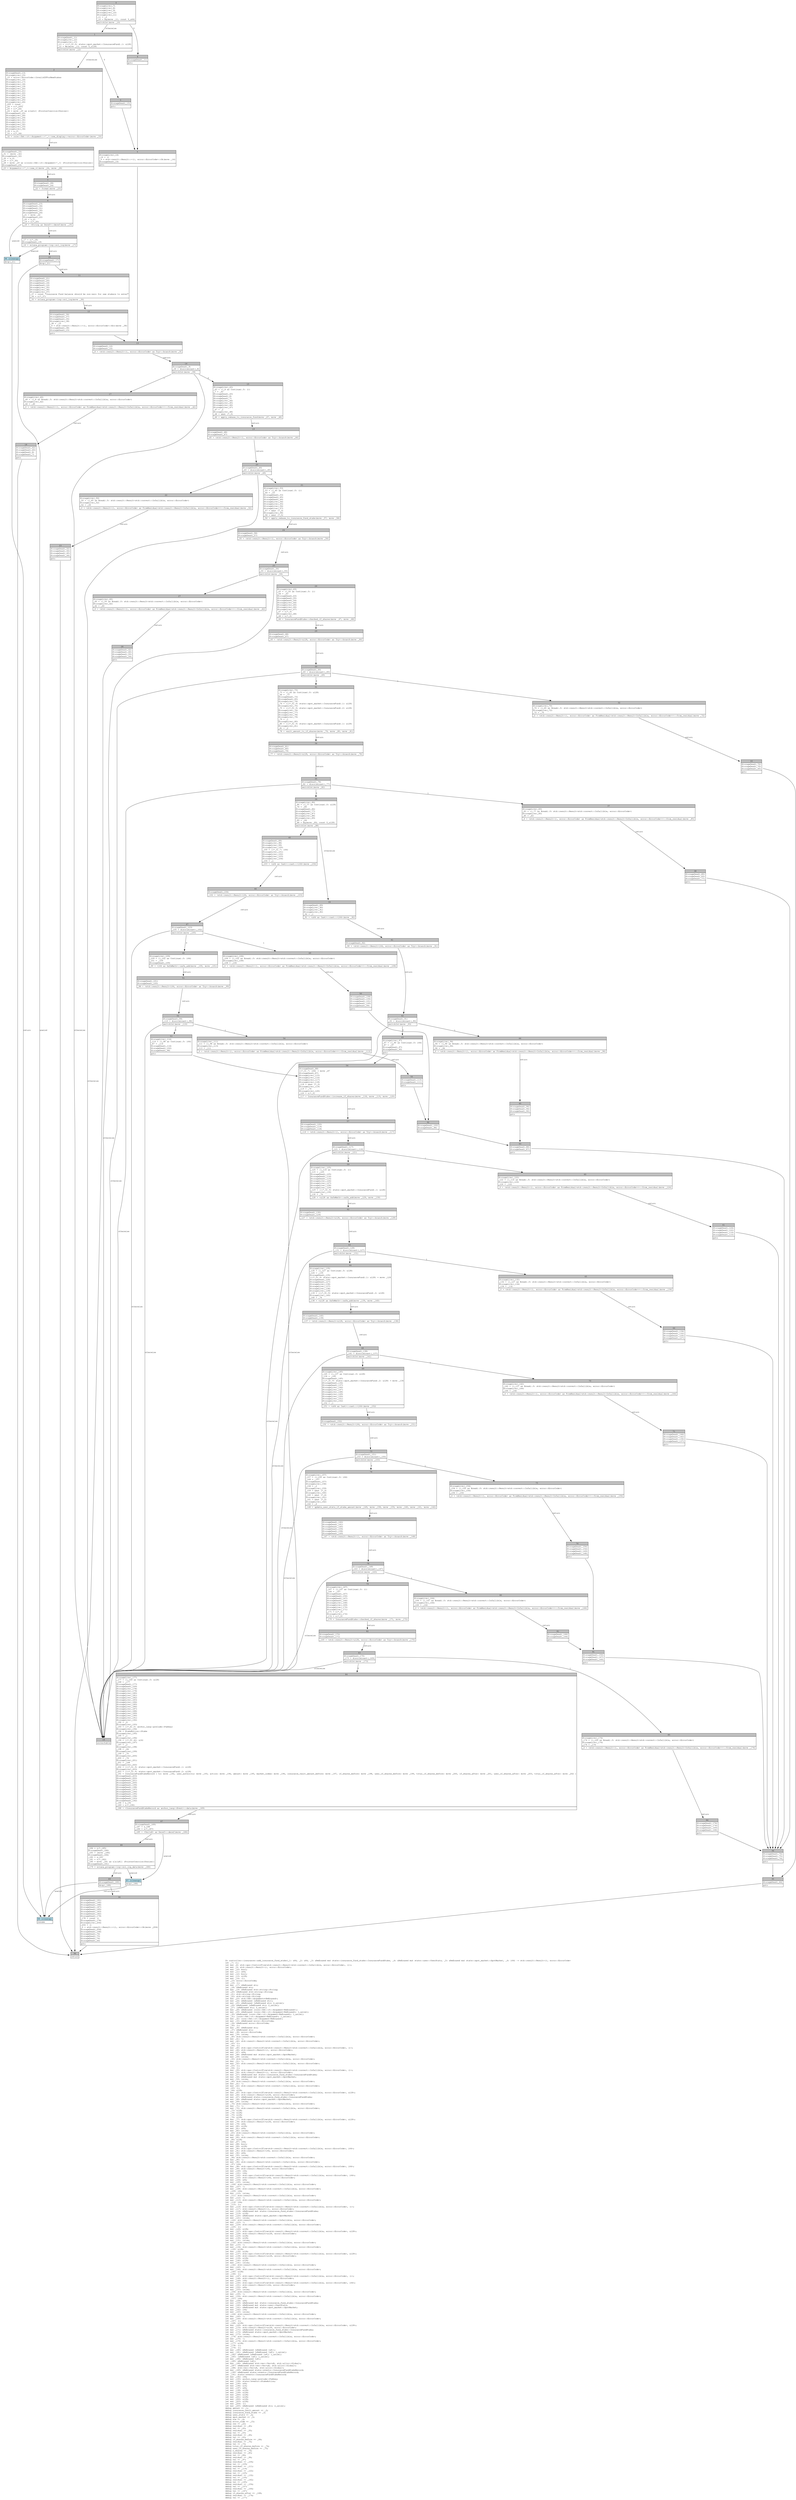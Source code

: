 digraph Mir_0_194 {
    graph [fontname="Courier, monospace"];
    node [fontname="Courier, monospace"];
    edge [fontname="Courier, monospace"];
    label=<fn controller::insurance::add_insurance_fund_stake(_1: u64, _2: u64, _3: &amp;ReErased mut state::insurance_fund_stake::InsuranceFundStake, _4: &amp;ReErased mut state::user::UserStats, _5: &amp;ReErased mut state::spot_market::SpotMarket, _6: i64) -&gt; std::result::Result&lt;(), error::ErrorCode&gt;<br align="left"/>let _7: ();<br align="left"/>let mut _8: std::ops::ControlFlow&lt;std::result::Result&lt;std::convert::Infallible, error::ErrorCode&gt;, ()&gt;;<br align="left"/>let mut _9: std::result::Result&lt;(), error::ErrorCode&gt;;<br align="left"/>let mut _10: bool;<br align="left"/>let mut _11: u64;<br align="left"/>let mut _12: bool;<br align="left"/>let mut _13: u128;<br align="left"/>let mut _14: ();<br align="left"/>let _15: error::ErrorCode;<br align="left"/>let _16: ();<br align="left"/>let mut _17: &amp;ReErased str;<br align="left"/>let _18: &amp;ReErased str;<br align="left"/>let mut _19: &amp;ReErased std::string::String;<br align="left"/>let _20: &amp;ReErased std::string::String;<br align="left"/>let _21: std::string::String;<br align="left"/>let _22: std::string::String;<br align="left"/>let mut _23: std::fmt::Arguments&lt;ReErased&gt;;<br align="left"/>let mut _24: &amp;ReErased [&amp;ReErased str];<br align="left"/>let mut _25: &amp;ReErased [&amp;ReErased str; 2_usize];<br align="left"/>let _26: &amp;ReErased [&amp;ReErased str; 2_usize];<br align="left"/>let _27: [&amp;ReErased str; 2_usize];<br align="left"/>let mut _28: &amp;ReErased [core::fmt::rt::Argument&lt;ReErased&gt;];<br align="left"/>let mut _29: &amp;ReErased [core::fmt::rt::Argument&lt;ReErased&gt;; 1_usize];<br align="left"/>let _30: &amp;ReErased [core::fmt::rt::Argument&lt;ReErased&gt;; 1_usize];<br align="left"/>let _31: [core::fmt::rt::Argument&lt;ReErased&gt;; 1_usize];<br align="left"/>let mut _32: core::fmt::rt::Argument&lt;ReErased&gt;;<br align="left"/>let mut _33: &amp;ReErased error::ErrorCode;<br align="left"/>let _34: &amp;ReErased error::ErrorCode;<br align="left"/>let _35: ();<br align="left"/>let mut _36: &amp;ReErased str;<br align="left"/>let _37: &amp;ReErased str;<br align="left"/>let mut _38: error::ErrorCode;<br align="left"/>let mut _39: isize;<br align="left"/>let _40: std::result::Result&lt;std::convert::Infallible, error::ErrorCode&gt;;<br align="left"/>let mut _41: !;<br align="left"/>let mut _42: std::result::Result&lt;std::convert::Infallible, error::ErrorCode&gt;;<br align="left"/>let _43: ();<br align="left"/>let _44: ();<br align="left"/>let mut _45: std::ops::ControlFlow&lt;std::result::Result&lt;std::convert::Infallible, error::ErrorCode&gt;, ()&gt;;<br align="left"/>let mut _46: std::result::Result&lt;(), error::ErrorCode&gt;;<br align="left"/>let mut _47: u64;<br align="left"/>let mut _48: &amp;ReErased mut state::spot_market::SpotMarket;<br align="left"/>let mut _49: isize;<br align="left"/>let _50: std::result::Result&lt;std::convert::Infallible, error::ErrorCode&gt;;<br align="left"/>let mut _51: !;<br align="left"/>let mut _52: std::result::Result&lt;std::convert::Infallible, error::ErrorCode&gt;;<br align="left"/>let _53: ();<br align="left"/>let _54: ();<br align="left"/>let mut _55: std::ops::ControlFlow&lt;std::result::Result&lt;std::convert::Infallible, error::ErrorCode&gt;, ()&gt;;<br align="left"/>let mut _56: std::result::Result&lt;(), error::ErrorCode&gt;;<br align="left"/>let mut _57: &amp;ReErased mut state::insurance_fund_stake::InsuranceFundStake;<br align="left"/>let mut _58: &amp;ReErased mut state::spot_market::SpotMarket;<br align="left"/>let mut _59: isize;<br align="left"/>let _60: std::result::Result&lt;std::convert::Infallible, error::ErrorCode&gt;;<br align="left"/>let mut _61: !;<br align="left"/>let mut _62: std::result::Result&lt;std::convert::Infallible, error::ErrorCode&gt;;<br align="left"/>let _63: ();<br align="left"/>let _64: u128;<br align="left"/>let mut _65: std::ops::ControlFlow&lt;std::result::Result&lt;std::convert::Infallible, error::ErrorCode&gt;, u128&gt;;<br align="left"/>let mut _66: std::result::Result&lt;u128, error::ErrorCode&gt;;<br align="left"/>let mut _67: &amp;ReErased state::insurance_fund_stake::InsuranceFundStake;<br align="left"/>let mut _68: &amp;ReErased state::spot_market::SpotMarket;<br align="left"/>let mut _69: isize;<br align="left"/>let _70: std::result::Result&lt;std::convert::Infallible, error::ErrorCode&gt;;<br align="left"/>let mut _71: !;<br align="left"/>let mut _72: std::result::Result&lt;std::convert::Infallible, error::ErrorCode&gt;;<br align="left"/>let _73: u128;<br align="left"/>let _74: u128;<br align="left"/>let _75: u128;<br align="left"/>let _76: u128;<br align="left"/>let mut _77: std::ops::ControlFlow&lt;std::result::Result&lt;std::convert::Infallible, error::ErrorCode&gt;, u128&gt;;<br align="left"/>let mut _78: std::result::Result&lt;u128, error::ErrorCode&gt;;<br align="left"/>let mut _79: u64;<br align="left"/>let mut _80: u128;<br align="left"/>let mut _81: u64;<br align="left"/>let mut _82: isize;<br align="left"/>let _83: std::result::Result&lt;std::convert::Infallible, error::ErrorCode&gt;;<br align="left"/>let mut _84: !;<br align="left"/>let mut _85: std::result::Result&lt;std::convert::Infallible, error::ErrorCode&gt;;<br align="left"/>let _86: u128;<br align="left"/>let mut _87: i64;<br align="left"/>let mut _88: bool;<br align="left"/>let mut _89: u128;<br align="left"/>let mut _90: std::ops::ControlFlow&lt;std::result::Result&lt;std::convert::Infallible, error::ErrorCode&gt;, i64&gt;;<br align="left"/>let mut _91: std::result::Result&lt;i64, error::ErrorCode&gt;;<br align="left"/>let mut _92: u64;<br align="left"/>let mut _93: isize;<br align="left"/>let _94: std::result::Result&lt;std::convert::Infallible, error::ErrorCode&gt;;<br align="left"/>let mut _95: !;<br align="left"/>let mut _96: std::result::Result&lt;std::convert::Infallible, error::ErrorCode&gt;;<br align="left"/>let _97: i64;<br align="left"/>let mut _98: std::ops::ControlFlow&lt;std::result::Result&lt;std::convert::Infallible, error::ErrorCode&gt;, i64&gt;;<br align="left"/>let mut _99: std::result::Result&lt;i64, error::ErrorCode&gt;;<br align="left"/>let mut _100: i64;<br align="left"/>let mut _101: i64;<br align="left"/>let mut _102: std::ops::ControlFlow&lt;std::result::Result&lt;std::convert::Infallible, error::ErrorCode&gt;, i64&gt;;<br align="left"/>let mut _103: std::result::Result&lt;i64, error::ErrorCode&gt;;<br align="left"/>let mut _104: u64;<br align="left"/>let mut _105: isize;<br align="left"/>let _106: std::result::Result&lt;std::convert::Infallible, error::ErrorCode&gt;;<br align="left"/>let mut _107: !;<br align="left"/>let mut _108: std::result::Result&lt;std::convert::Infallible, error::ErrorCode&gt;;<br align="left"/>let _109: i64;<br align="left"/>let mut _110: isize;<br align="left"/>let _111: std::result::Result&lt;std::convert::Infallible, error::ErrorCode&gt;;<br align="left"/>let mut _112: !;<br align="left"/>let mut _113: std::result::Result&lt;std::convert::Infallible, error::ErrorCode&gt;;<br align="left"/>let _114: i64;<br align="left"/>let _115: ();<br align="left"/>let mut _116: std::ops::ControlFlow&lt;std::result::Result&lt;std::convert::Infallible, error::ErrorCode&gt;, ()&gt;;<br align="left"/>let mut _117: std::result::Result&lt;(), error::ErrorCode&gt;;<br align="left"/>let mut _118: &amp;ReErased mut state::insurance_fund_stake::InsuranceFundStake;<br align="left"/>let mut _119: u128;<br align="left"/>let mut _120: &amp;ReErased state::spot_market::SpotMarket;<br align="left"/>let mut _121: isize;<br align="left"/>let _122: std::result::Result&lt;std::convert::Infallible, error::ErrorCode&gt;;<br align="left"/>let mut _123: !;<br align="left"/>let mut _124: std::result::Result&lt;std::convert::Infallible, error::ErrorCode&gt;;<br align="left"/>let _125: ();<br align="left"/>let mut _126: u128;<br align="left"/>let mut _127: std::ops::ControlFlow&lt;std::result::Result&lt;std::convert::Infallible, error::ErrorCode&gt;, u128&gt;;<br align="left"/>let mut _128: std::result::Result&lt;u128, error::ErrorCode&gt;;<br align="left"/>let mut _129: u128;<br align="left"/>let mut _130: u128;<br align="left"/>let mut _131: isize;<br align="left"/>let _132: std::result::Result&lt;std::convert::Infallible, error::ErrorCode&gt;;<br align="left"/>let mut _133: !;<br align="left"/>let mut _134: std::result::Result&lt;std::convert::Infallible, error::ErrorCode&gt;;<br align="left"/>let _135: u128;<br align="left"/>let mut _136: u128;<br align="left"/>let mut _137: std::ops::ControlFlow&lt;std::result::Result&lt;std::convert::Infallible, error::ErrorCode&gt;, u128&gt;;<br align="left"/>let mut _138: std::result::Result&lt;u128, error::ErrorCode&gt;;<br align="left"/>let mut _139: u128;<br align="left"/>let mut _140: u128;<br align="left"/>let mut _141: isize;<br align="left"/>let _142: std::result::Result&lt;std::convert::Infallible, error::ErrorCode&gt;;<br align="left"/>let mut _143: !;<br align="left"/>let mut _144: std::result::Result&lt;std::convert::Infallible, error::ErrorCode&gt;;<br align="left"/>let _145: u128;<br align="left"/>let _146: ();<br align="left"/>let mut _147: std::ops::ControlFlow&lt;std::result::Result&lt;std::convert::Infallible, error::ErrorCode&gt;, ()&gt;;<br align="left"/>let mut _148: std::result::Result&lt;(), error::ErrorCode&gt;;<br align="left"/>let mut _149: i64;<br align="left"/>let mut _150: std::ops::ControlFlow&lt;std::result::Result&lt;std::convert::Infallible, error::ErrorCode&gt;, i64&gt;;<br align="left"/>let mut _151: std::result::Result&lt;i64, error::ErrorCode&gt;;<br align="left"/>let mut _152: u64;<br align="left"/>let mut _153: isize;<br align="left"/>let _154: std::result::Result&lt;std::convert::Infallible, error::ErrorCode&gt;;<br align="left"/>let mut _155: !;<br align="left"/>let mut _156: std::result::Result&lt;std::convert::Infallible, error::ErrorCode&gt;;<br align="left"/>let _157: i64;<br align="left"/>let mut _158: u64;<br align="left"/>let mut _159: &amp;ReErased mut state::insurance_fund_stake::InsuranceFundStake;<br align="left"/>let mut _160: &amp;ReErased mut state::user::UserStats;<br align="left"/>let mut _161: &amp;ReErased mut state::spot_market::SpotMarket;<br align="left"/>let mut _162: i64;<br align="left"/>let mut _163: isize;<br align="left"/>let _164: std::result::Result&lt;std::convert::Infallible, error::ErrorCode&gt;;<br align="left"/>let mut _165: !;<br align="left"/>let mut _166: std::result::Result&lt;std::convert::Infallible, error::ErrorCode&gt;;<br align="left"/>let _167: ();<br align="left"/>let _168: u128;<br align="left"/>let mut _169: std::ops::ControlFlow&lt;std::result::Result&lt;std::convert::Infallible, error::ErrorCode&gt;, u128&gt;;<br align="left"/>let mut _170: std::result::Result&lt;u128, error::ErrorCode&gt;;<br align="left"/>let mut _171: &amp;ReErased state::insurance_fund_stake::InsuranceFundStake;<br align="left"/>let mut _172: &amp;ReErased state::spot_market::SpotMarket;<br align="left"/>let mut _173: isize;<br align="left"/>let _174: std::result::Result&lt;std::convert::Infallible, error::ErrorCode&gt;;<br align="left"/>let mut _175: !;<br align="left"/>let mut _176: std::result::Result&lt;std::convert::Infallible, error::ErrorCode&gt;;<br align="left"/>let _177: u128;<br align="left"/>let _178: ();<br align="left"/>let _179: ();<br align="left"/>let mut _180: &amp;ReErased [&amp;ReErased [u8]];<br align="left"/>let mut _181: &amp;ReErased [&amp;ReErased [u8]; 1_usize];<br align="left"/>let _182: &amp;ReErased [&amp;ReErased [u8]; 1_usize];<br align="left"/>let _183: [&amp;ReErased [u8]; 1_usize];<br align="left"/>let mut _184: &amp;ReErased [u8];<br align="left"/>let _185: &amp;ReErased [u8];<br align="left"/>let mut _186: &amp;ReErased std::vec::Vec&lt;u8, std::alloc::Global&gt;;<br align="left"/>let _187: &amp;ReErased std::vec::Vec&lt;u8, std::alloc::Global&gt;;<br align="left"/>let _188: std::vec::Vec&lt;u8, std::alloc::Global&gt;;<br align="left"/>let mut _189: &amp;ReErased state::events::InsuranceFundStakeRecord;<br align="left"/>let _190: &amp;ReErased state::events::InsuranceFundStakeRecord;<br align="left"/>let _191: state::events::InsuranceFundStakeRecord;<br align="left"/>let mut _192: i64;<br align="left"/>let mut _193: anchor_lang::prelude::Pubkey;<br align="left"/>let mut _194: state::events::StakeAction;<br align="left"/>let mut _195: u64;<br align="left"/>let mut _196: u16;<br align="left"/>let mut _197: u64;<br align="left"/>let mut _198: u128;<br align="left"/>let mut _199: u128;<br align="left"/>let mut _200: u128;<br align="left"/>let mut _201: u128;<br align="left"/>let mut _202: u128;<br align="left"/>let mut _203: u128;<br align="left"/>let mut _204: ();<br align="left"/>let mut _205: &amp;ReErased [&amp;ReErased str; 2_usize];<br align="left"/>debug amount =&gt; _1;<br align="left"/>debug insurance_vault_amount =&gt; _2;<br align="left"/>debug insurance_fund_stake =&gt; _3;<br align="left"/>debug user_stats =&gt; _4;<br align="left"/>debug spot_market =&gt; _5;<br align="left"/>debug now =&gt; _6;<br align="left"/>debug error_code =&gt; _15;<br align="left"/>debug res =&gt; _22;<br align="left"/>debug residual =&gt; _40;<br align="left"/>debug val =&gt; _43;<br align="left"/>debug residual =&gt; _50;<br align="left"/>debug val =&gt; _53;<br align="left"/>debug residual =&gt; _60;<br align="left"/>debug val =&gt; _63;<br align="left"/>debug if_shares_before =&gt; _64;<br align="left"/>debug residual =&gt; _70;<br align="left"/>debug val =&gt; _73;<br align="left"/>debug total_if_shares_before =&gt; _74;<br align="left"/>debug user_if_shares_before =&gt; _75;<br align="left"/>debug n_shares =&gt; _76;<br align="left"/>debug residual =&gt; _83;<br align="left"/>debug val =&gt; _86;<br align="left"/>debug residual =&gt; _94;<br align="left"/>debug val =&gt; _97;<br align="left"/>debug residual =&gt; _106;<br align="left"/>debug val =&gt; _109;<br align="left"/>debug residual =&gt; _111;<br align="left"/>debug val =&gt; _114;<br align="left"/>debug residual =&gt; _122;<br align="left"/>debug val =&gt; _125;<br align="left"/>debug residual =&gt; _132;<br align="left"/>debug val =&gt; _135;<br align="left"/>debug residual =&gt; _142;<br align="left"/>debug val =&gt; _145;<br align="left"/>debug residual =&gt; _154;<br align="left"/>debug val =&gt; _157;<br align="left"/>debug residual =&gt; _164;<br align="left"/>debug val =&gt; _167;<br align="left"/>debug if_shares_after =&gt; _168;<br align="left"/>debug residual =&gt; _174;<br align="left"/>debug val =&gt; _177;<br align="left"/>>;
    bb0__0_194 [shape="none", label=<<table border="0" cellborder="1" cellspacing="0"><tr><td bgcolor="gray" align="center" colspan="1">0</td></tr><tr><td align="left" balign="left">StorageLive(_7)<br/>StorageLive(_8)<br/>StorageLive(_9)<br/>StorageLive(_10)<br/>StorageLive(_11)<br/>_11 = _2<br/>_10 = Eq(move _11, const 0_u64)<br/></td></tr><tr><td align="left">switchInt(move _10)</td></tr></table>>];
    bb1__0_194 [shape="none", label=<<table border="0" cellborder="1" cellspacing="0"><tr><td bgcolor="gray" align="center" colspan="1">1</td></tr><tr><td align="left" balign="left">StorageDead(_11)<br/>StorageLive(_12)<br/>StorageLive(_13)<br/>_13 = (((*_5).9: state::spot_market::InsuranceFund).1: u128)<br/>_12 = Ne(move _13, const 0_u128)<br/></td></tr><tr><td align="left">switchInt(move _12)</td></tr></table>>];
    bb2__0_194 [shape="none", label=<<table border="0" cellborder="1" cellspacing="0"><tr><td bgcolor="gray" align="center" colspan="1">2</td></tr><tr><td align="left" balign="left">StorageDead(_13)<br/>StorageLive(_15)<br/>_15 = error::ErrorCode::InvalidIFForNewStakes<br/>StorageLive(_16)<br/>StorageLive(_17)<br/>StorageLive(_18)<br/>StorageLive(_19)<br/>StorageLive(_20)<br/>StorageLive(_21)<br/>StorageLive(_22)<br/>StorageLive(_23)<br/>StorageLive(_24)<br/>StorageLive(_25)<br/>StorageLive(_26)<br/>_205 = const _<br/>_26 = &amp;(*_205)<br/>_25 = &amp;(*_26)<br/>_24 = move _25 as &amp;[&amp;str] (PointerCoercion(Unsize))<br/>StorageDead(_25)<br/>StorageLive(_28)<br/>StorageLive(_29)<br/>StorageLive(_30)<br/>StorageLive(_31)<br/>StorageLive(_32)<br/>StorageLive(_33)<br/>StorageLive(_34)<br/>_34 = &amp;_15<br/>_33 = &amp;(*_34)<br/></td></tr><tr><td align="left">_32 = core::fmt::rt::Argument::&lt;'_&gt;::new_display::&lt;error::ErrorCode&gt;(move _33)</td></tr></table>>];
    bb3__0_194 [shape="none", label=<<table border="0" cellborder="1" cellspacing="0"><tr><td bgcolor="gray" align="center" colspan="1">3</td></tr><tr><td align="left" balign="left">StorageDead(_13)<br/></td></tr><tr><td align="left">goto</td></tr></table>>];
    bb4__0_194 [shape="none", label=<<table border="0" cellborder="1" cellspacing="0"><tr><td bgcolor="gray" align="center" colspan="1">4</td></tr><tr><td align="left" balign="left">StorageDead(_11)<br/></td></tr><tr><td align="left">goto</td></tr></table>>];
    bb5__0_194 [shape="none", label=<<table border="0" cellborder="1" cellspacing="0"><tr><td bgcolor="gray" align="center" colspan="1">5</td></tr><tr><td align="left" balign="left">StorageLive(_14)<br/>_14 = ()<br/>_9 = std::result::Result::&lt;(), error::ErrorCode&gt;::Ok(move _14)<br/>StorageDead(_14)<br/></td></tr><tr><td align="left">goto</td></tr></table>>];
    bb6__0_194 [shape="none", label=<<table border="0" cellborder="1" cellspacing="0"><tr><td bgcolor="gray" align="center" colspan="1">6</td></tr><tr><td align="left" balign="left">StorageDead(_33)<br/>_31 = [move _32]<br/>StorageDead(_32)<br/>_30 = &amp;_31<br/>_29 = &amp;(*_30)<br/>_28 = move _29 as &amp;[core::fmt::rt::Argument&lt;'_&gt;] (PointerCoercion(Unsize))<br/>StorageDead(_29)<br/></td></tr><tr><td align="left">_23 = Arguments::&lt;'_&gt;::new_v1(move _24, move _28)</td></tr></table>>];
    bb7__0_194 [shape="none", label=<<table border="0" cellborder="1" cellspacing="0"><tr><td bgcolor="gray" align="center" colspan="1">7</td></tr><tr><td align="left" balign="left">StorageDead(_28)<br/>StorageDead(_24)<br/></td></tr><tr><td align="left">_22 = format(move _23)</td></tr></table>>];
    bb8__0_194 [shape="none", label=<<table border="0" cellborder="1" cellspacing="0"><tr><td bgcolor="gray" align="center" colspan="1">8</td></tr><tr><td align="left" balign="left">StorageDead(_23)<br/>StorageDead(_34)<br/>StorageDead(_31)<br/>StorageDead(_30)<br/>StorageDead(_26)<br/>_21 = move _22<br/>StorageDead(_22)<br/>_20 = &amp;_21<br/>_19 = &amp;(*_20)<br/></td></tr><tr><td align="left">_18 = &lt;String as Deref&gt;::deref(move _19)</td></tr></table>>];
    bb9__0_194 [shape="none", label=<<table border="0" cellborder="1" cellspacing="0"><tr><td bgcolor="gray" align="center" colspan="1">9</td></tr><tr><td align="left" balign="left">_17 = &amp;(*_18)<br/>StorageDead(_19)<br/></td></tr><tr><td align="left">_16 = solana_program::log::sol_log(move _17)</td></tr></table>>];
    bb10__0_194 [shape="none", label=<<table border="0" cellborder="1" cellspacing="0"><tr><td bgcolor="gray" align="center" colspan="1">10</td></tr><tr><td align="left" balign="left">StorageDead(_17)<br/></td></tr><tr><td align="left">drop(_21)</td></tr></table>>];
    bb11__0_194 [shape="none", label=<<table border="0" cellborder="1" cellspacing="0"><tr><td bgcolor="gray" align="center" colspan="1">11</td></tr><tr><td align="left" balign="left">StorageDead(_21)<br/>StorageDead(_20)<br/>StorageDead(_18)<br/>StorageDead(_16)<br/>StorageLive(_35)<br/>StorageLive(_36)<br/>StorageLive(_37)<br/>_37 = const &quot;Insurance Fund balance should be non-zero for new stakers to enter&quot;<br/>_36 = &amp;(*_37)<br/></td></tr><tr><td align="left">_35 = solana_program::log::sol_log(move _36)</td></tr></table>>];
    bb12__0_194 [shape="none", label=<<table border="0" cellborder="1" cellspacing="0"><tr><td bgcolor="gray" align="center" colspan="1">12</td></tr><tr><td align="left" balign="left">StorageDead(_36)<br/>StorageDead(_37)<br/>StorageDead(_35)<br/>StorageLive(_38)<br/>_38 = _15<br/>_9 = std::result::Result::&lt;(), error::ErrorCode&gt;::Err(move _38)<br/>StorageDead(_38)<br/>StorageDead(_15)<br/></td></tr><tr><td align="left">goto</td></tr></table>>];
    bb13__0_194 [shape="none", label=<<table border="0" cellborder="1" cellspacing="0"><tr><td bgcolor="gray" align="center" colspan="1">13</td></tr><tr><td align="left" balign="left">StorageDead(_12)<br/>StorageDead(_10)<br/></td></tr><tr><td align="left">_8 = &lt;std::result::Result&lt;(), error::ErrorCode&gt; as Try&gt;::branch(move _9)</td></tr></table>>];
    bb14__0_194 [shape="none", label=<<table border="0" cellborder="1" cellspacing="0"><tr><td bgcolor="gray" align="center" colspan="1">14</td></tr><tr><td align="left" balign="left">StorageDead(_9)<br/>_39 = discriminant(_8)<br/></td></tr><tr><td align="left">switchInt(move _39)</td></tr></table>>];
    bb15__0_194 [shape="none", label=<<table border="0" cellborder="1" cellspacing="0"><tr><td bgcolor="gray" align="center" colspan="1">15</td></tr><tr><td align="left" balign="left">StorageLive(_43)<br/>_43 = ((_8 as Continue).0: ())<br/>_7 = _43<br/>StorageDead(_43)<br/>StorageDead(_8)<br/>StorageDead(_7)<br/>StorageLive(_44)<br/>StorageLive(_45)<br/>StorageLive(_46)<br/>StorageLive(_47)<br/>_47 = _2<br/>StorageLive(_48)<br/>_48 = &amp;mut (*_5)<br/></td></tr><tr><td align="left">_46 = apply_rebase_to_insurance_fund(move _47, move _48)</td></tr></table>>];
    bb16__0_194 [shape="none", label=<<table border="0" cellborder="1" cellspacing="0"><tr><td bgcolor="gray" align="center" colspan="1">16</td></tr><tr><td align="left">unreachable</td></tr></table>>];
    bb17__0_194 [shape="none", label=<<table border="0" cellborder="1" cellspacing="0"><tr><td bgcolor="gray" align="center" colspan="1">17</td></tr><tr><td align="left" balign="left">StorageLive(_40)<br/>_40 = ((_8 as Break).0: std::result::Result&lt;std::convert::Infallible, error::ErrorCode&gt;)<br/>StorageLive(_42)<br/>_42 = _40<br/></td></tr><tr><td align="left">_0 = &lt;std::result::Result&lt;(), error::ErrorCode&gt; as FromResidual&lt;std::result::Result&lt;Infallible, error::ErrorCode&gt;&gt;&gt;::from_residual(move _42)</td></tr></table>>];
    bb18__0_194 [shape="none", label=<<table border="0" cellborder="1" cellspacing="0"><tr><td bgcolor="gray" align="center" colspan="1">18</td></tr><tr><td align="left" balign="left">StorageDead(_42)<br/>StorageDead(_40)<br/>StorageDead(_8)<br/>StorageDead(_7)<br/></td></tr><tr><td align="left">goto</td></tr></table>>];
    bb19__0_194 [shape="none", label=<<table border="0" cellborder="1" cellspacing="0"><tr><td bgcolor="gray" align="center" colspan="1">19</td></tr><tr><td align="left" balign="left">StorageDead(_48)<br/>StorageDead(_47)<br/></td></tr><tr><td align="left">_45 = &lt;std::result::Result&lt;(), error::ErrorCode&gt; as Try&gt;::branch(move _46)</td></tr></table>>];
    bb20__0_194 [shape="none", label=<<table border="0" cellborder="1" cellspacing="0"><tr><td bgcolor="gray" align="center" colspan="1">20</td></tr><tr><td align="left" balign="left">StorageDead(_46)<br/>_49 = discriminant(_45)<br/></td></tr><tr><td align="left">switchInt(move _49)</td></tr></table>>];
    bb21__0_194 [shape="none", label=<<table border="0" cellborder="1" cellspacing="0"><tr><td bgcolor="gray" align="center" colspan="1">21</td></tr><tr><td align="left" balign="left">StorageLive(_53)<br/>_53 = ((_45 as Continue).0: ())<br/>_44 = _53<br/>StorageDead(_53)<br/>StorageDead(_45)<br/>StorageDead(_44)<br/>StorageLive(_54)<br/>StorageLive(_55)<br/>StorageLive(_56)<br/>StorageLive(_57)<br/>_57 = &amp;mut (*_3)<br/>StorageLive(_58)<br/>_58 = &amp;mut (*_5)<br/></td></tr><tr><td align="left">_56 = apply_rebase_to_insurance_fund_stake(move _57, move _58)</td></tr></table>>];
    bb22__0_194 [shape="none", label=<<table border="0" cellborder="1" cellspacing="0"><tr><td bgcolor="gray" align="center" colspan="1">22</td></tr><tr><td align="left" balign="left">StorageLive(_50)<br/>_50 = ((_45 as Break).0: std::result::Result&lt;std::convert::Infallible, error::ErrorCode&gt;)<br/>StorageLive(_52)<br/>_52 = _50<br/></td></tr><tr><td align="left">_0 = &lt;std::result::Result&lt;(), error::ErrorCode&gt; as FromResidual&lt;std::result::Result&lt;Infallible, error::ErrorCode&gt;&gt;&gt;::from_residual(move _52)</td></tr></table>>];
    bb23__0_194 [shape="none", label=<<table border="0" cellborder="1" cellspacing="0"><tr><td bgcolor="gray" align="center" colspan="1">23</td></tr><tr><td align="left" balign="left">StorageDead(_52)<br/>StorageDead(_50)<br/>StorageDead(_45)<br/>StorageDead(_44)<br/></td></tr><tr><td align="left">goto</td></tr></table>>];
    bb24__0_194 [shape="none", label=<<table border="0" cellborder="1" cellspacing="0"><tr><td bgcolor="gray" align="center" colspan="1">24</td></tr><tr><td align="left" balign="left">StorageDead(_58)<br/>StorageDead(_57)<br/></td></tr><tr><td align="left">_55 = &lt;std::result::Result&lt;(), error::ErrorCode&gt; as Try&gt;::branch(move _56)</td></tr></table>>];
    bb25__0_194 [shape="none", label=<<table border="0" cellborder="1" cellspacing="0"><tr><td bgcolor="gray" align="center" colspan="1">25</td></tr><tr><td align="left" balign="left">StorageDead(_56)<br/>_59 = discriminant(_55)<br/></td></tr><tr><td align="left">switchInt(move _59)</td></tr></table>>];
    bb26__0_194 [shape="none", label=<<table border="0" cellborder="1" cellspacing="0"><tr><td bgcolor="gray" align="center" colspan="1">26</td></tr><tr><td align="left" balign="left">StorageLive(_63)<br/>_63 = ((_55 as Continue).0: ())<br/>_54 = _63<br/>StorageDead(_63)<br/>StorageDead(_55)<br/>StorageDead(_54)<br/>StorageLive(_64)<br/>StorageLive(_65)<br/>StorageLive(_66)<br/>StorageLive(_67)<br/>_67 = &amp;(*_3)<br/>StorageLive(_68)<br/>_68 = &amp;(*_5)<br/></td></tr><tr><td align="left">_66 = InsuranceFundStake::checked_if_shares(move _67, move _68)</td></tr></table>>];
    bb27__0_194 [shape="none", label=<<table border="0" cellborder="1" cellspacing="0"><tr><td bgcolor="gray" align="center" colspan="1">27</td></tr><tr><td align="left" balign="left">StorageLive(_60)<br/>_60 = ((_55 as Break).0: std::result::Result&lt;std::convert::Infallible, error::ErrorCode&gt;)<br/>StorageLive(_62)<br/>_62 = _60<br/></td></tr><tr><td align="left">_0 = &lt;std::result::Result&lt;(), error::ErrorCode&gt; as FromResidual&lt;std::result::Result&lt;Infallible, error::ErrorCode&gt;&gt;&gt;::from_residual(move _62)</td></tr></table>>];
    bb28__0_194 [shape="none", label=<<table border="0" cellborder="1" cellspacing="0"><tr><td bgcolor="gray" align="center" colspan="1">28</td></tr><tr><td align="left" balign="left">StorageDead(_62)<br/>StorageDead(_60)<br/>StorageDead(_55)<br/>StorageDead(_54)<br/></td></tr><tr><td align="left">goto</td></tr></table>>];
    bb29__0_194 [shape="none", label=<<table border="0" cellborder="1" cellspacing="0"><tr><td bgcolor="gray" align="center" colspan="1">29</td></tr><tr><td align="left" balign="left">StorageDead(_68)<br/>StorageDead(_67)<br/></td></tr><tr><td align="left">_65 = &lt;std::result::Result&lt;u128, error::ErrorCode&gt; as Try&gt;::branch(move _66)</td></tr></table>>];
    bb30__0_194 [shape="none", label=<<table border="0" cellborder="1" cellspacing="0"><tr><td bgcolor="gray" align="center" colspan="1">30</td></tr><tr><td align="left" balign="left">StorageDead(_66)<br/>_69 = discriminant(_65)<br/></td></tr><tr><td align="left">switchInt(move _69)</td></tr></table>>];
    bb31__0_194 [shape="none", label=<<table border="0" cellborder="1" cellspacing="0"><tr><td bgcolor="gray" align="center" colspan="1">31</td></tr><tr><td align="left" balign="left">StorageLive(_73)<br/>_73 = ((_65 as Continue).0: u128)<br/>_64 = _73<br/>StorageDead(_73)<br/>StorageDead(_65)<br/>StorageLive(_74)<br/>_74 = (((*_5).9: state::spot_market::InsuranceFund).1: u128)<br/>StorageLive(_75)<br/>_75 = (((*_5).9: state::spot_market::InsuranceFund).2: u128)<br/>StorageLive(_76)<br/>StorageLive(_77)<br/>StorageLive(_78)<br/>StorageLive(_79)<br/>_79 = _1<br/>StorageLive(_80)<br/>_80 = (((*_5).9: state::spot_market::InsuranceFund).1: u128)<br/>StorageLive(_81)<br/>_81 = _2<br/></td></tr><tr><td align="left">_78 = vault_amount_to_if_shares(move _79, move _80, move _81)</td></tr></table>>];
    bb32__0_194 [shape="none", label=<<table border="0" cellborder="1" cellspacing="0"><tr><td bgcolor="gray" align="center" colspan="1">32</td></tr><tr><td align="left" balign="left">StorageLive(_70)<br/>_70 = ((_65 as Break).0: std::result::Result&lt;std::convert::Infallible, error::ErrorCode&gt;)<br/>StorageLive(_72)<br/>_72 = _70<br/></td></tr><tr><td align="left">_0 = &lt;std::result::Result&lt;(), error::ErrorCode&gt; as FromResidual&lt;std::result::Result&lt;Infallible, error::ErrorCode&gt;&gt;&gt;::from_residual(move _72)</td></tr></table>>];
    bb33__0_194 [shape="none", label=<<table border="0" cellborder="1" cellspacing="0"><tr><td bgcolor="gray" align="center" colspan="1">33</td></tr><tr><td align="left" balign="left">StorageDead(_72)<br/>StorageDead(_70)<br/>StorageDead(_65)<br/></td></tr><tr><td align="left">goto</td></tr></table>>];
    bb34__0_194 [shape="none", label=<<table border="0" cellborder="1" cellspacing="0"><tr><td bgcolor="gray" align="center" colspan="1">34</td></tr><tr><td align="left" balign="left">StorageDead(_81)<br/>StorageDead(_80)<br/>StorageDead(_79)<br/></td></tr><tr><td align="left">_77 = &lt;std::result::Result&lt;u128, error::ErrorCode&gt; as Try&gt;::branch(move _78)</td></tr></table>>];
    bb35__0_194 [shape="none", label=<<table border="0" cellborder="1" cellspacing="0"><tr><td bgcolor="gray" align="center" colspan="1">35</td></tr><tr><td align="left" balign="left">StorageDead(_78)<br/>_82 = discriminant(_77)<br/></td></tr><tr><td align="left">switchInt(move _82)</td></tr></table>>];
    bb36__0_194 [shape="none", label=<<table border="0" cellborder="1" cellspacing="0"><tr><td bgcolor="gray" align="center" colspan="1">36</td></tr><tr><td align="left" balign="left">StorageLive(_86)<br/>_86 = ((_77 as Continue).0: u128)<br/>_76 = _86<br/>StorageDead(_86)<br/>StorageDead(_77)<br/>StorageLive(_87)<br/>StorageLive(_88)<br/>StorageLive(_89)<br/>_89 = _64<br/>_88 = Eq(move _89, const 0_u128)<br/></td></tr><tr><td align="left">switchInt(move _88)</td></tr></table>>];
    bb37__0_194 [shape="none", label=<<table border="0" cellborder="1" cellspacing="0"><tr><td bgcolor="gray" align="center" colspan="1">37</td></tr><tr><td align="left" balign="left">StorageLive(_83)<br/>_83 = ((_77 as Break).0: std::result::Result&lt;std::convert::Infallible, error::ErrorCode&gt;)<br/>StorageLive(_85)<br/>_85 = _83<br/></td></tr><tr><td align="left">_0 = &lt;std::result::Result&lt;(), error::ErrorCode&gt; as FromResidual&lt;std::result::Result&lt;Infallible, error::ErrorCode&gt;&gt;&gt;::from_residual(move _85)</td></tr></table>>];
    bb38__0_194 [shape="none", label=<<table border="0" cellborder="1" cellspacing="0"><tr><td bgcolor="gray" align="center" colspan="1">38</td></tr><tr><td align="left" balign="left">StorageDead(_85)<br/>StorageDead(_83)<br/>StorageDead(_77)<br/></td></tr><tr><td align="left">goto</td></tr></table>>];
    bb39__0_194 [shape="none", label=<<table border="0" cellborder="1" cellspacing="0"><tr><td bgcolor="gray" align="center" colspan="1">39</td></tr><tr><td align="left" balign="left">StorageDead(_89)<br/>StorageLive(_90)<br/>StorageLive(_91)<br/>StorageLive(_92)<br/>_92 = _1<br/></td></tr><tr><td align="left">_91 = &lt;u64 as Cast&gt;::cast::&lt;i64&gt;(move _92)</td></tr></table>>];
    bb40__0_194 [shape="none", label=<<table border="0" cellborder="1" cellspacing="0"><tr><td bgcolor="gray" align="center" colspan="1">40</td></tr><tr><td align="left" balign="left">StorageDead(_89)<br/>StorageLive(_98)<br/>StorageLive(_99)<br/>StorageLive(_100)<br/>_100 = ((*_3).7: i64)<br/>StorageLive(_101)<br/>StorageLive(_102)<br/>StorageLive(_103)<br/>StorageLive(_104)<br/>_104 = _1<br/></td></tr><tr><td align="left">_103 = &lt;u64 as Cast&gt;::cast::&lt;i64&gt;(move _104)</td></tr></table>>];
    bb41__0_194 [shape="none", label=<<table border="0" cellborder="1" cellspacing="0"><tr><td bgcolor="gray" align="center" colspan="1">41</td></tr><tr><td align="left" balign="left">StorageDead(_92)<br/></td></tr><tr><td align="left">_90 = &lt;std::result::Result&lt;i64, error::ErrorCode&gt; as Try&gt;::branch(move _91)</td></tr></table>>];
    bb42__0_194 [shape="none", label=<<table border="0" cellborder="1" cellspacing="0"><tr><td bgcolor="gray" align="center" colspan="1">42</td></tr><tr><td align="left" balign="left">StorageDead(_91)<br/>_93 = discriminant(_90)<br/></td></tr><tr><td align="left">switchInt(move _93)</td></tr></table>>];
    bb43__0_194 [shape="none", label=<<table border="0" cellborder="1" cellspacing="0"><tr><td bgcolor="gray" align="center" colspan="1">43</td></tr><tr><td align="left" balign="left">StorageLive(_97)<br/>_97 = ((_90 as Continue).0: i64)<br/>_87 = _97<br/>StorageDead(_97)<br/>StorageDead(_90)<br/></td></tr><tr><td align="left">goto</td></tr></table>>];
    bb44__0_194 [shape="none", label=<<table border="0" cellborder="1" cellspacing="0"><tr><td bgcolor="gray" align="center" colspan="1">44</td></tr><tr><td align="left" balign="left">StorageLive(_94)<br/>_94 = ((_90 as Break).0: std::result::Result&lt;std::convert::Infallible, error::ErrorCode&gt;)<br/>StorageLive(_96)<br/>_96 = _94<br/></td></tr><tr><td align="left">_0 = &lt;std::result::Result&lt;(), error::ErrorCode&gt; as FromResidual&lt;std::result::Result&lt;Infallible, error::ErrorCode&gt;&gt;&gt;::from_residual(move _96)</td></tr></table>>];
    bb45__0_194 [shape="none", label=<<table border="0" cellborder="1" cellspacing="0"><tr><td bgcolor="gray" align="center" colspan="1">45</td></tr><tr><td align="left" balign="left">StorageDead(_96)<br/>StorageDead(_94)<br/>StorageDead(_90)<br/></td></tr><tr><td align="left">goto</td></tr></table>>];
    bb46__0_194 [shape="none", label=<<table border="0" cellborder="1" cellspacing="0"><tr><td bgcolor="gray" align="center" colspan="1">46</td></tr><tr><td align="left" balign="left">StorageDead(_104)<br/></td></tr><tr><td align="left">_102 = &lt;std::result::Result&lt;i64, error::ErrorCode&gt; as Try&gt;::branch(move _103)</td></tr></table>>];
    bb47__0_194 [shape="none", label=<<table border="0" cellborder="1" cellspacing="0"><tr><td bgcolor="gray" align="center" colspan="1">47</td></tr><tr><td align="left" balign="left">StorageDead(_103)<br/>_105 = discriminant(_102)<br/></td></tr><tr><td align="left">switchInt(move _105)</td></tr></table>>];
    bb48__0_194 [shape="none", label=<<table border="0" cellborder="1" cellspacing="0"><tr><td bgcolor="gray" align="center" colspan="1">48</td></tr><tr><td align="left" balign="left">StorageLive(_109)<br/>_109 = ((_102 as Continue).0: i64)<br/>_101 = _109<br/>StorageDead(_109)<br/></td></tr><tr><td align="left">_99 = &lt;i64 as SafeMath&gt;::safe_add(move _100, move _101)</td></tr></table>>];
    bb49__0_194 [shape="none", label=<<table border="0" cellborder="1" cellspacing="0"><tr><td bgcolor="gray" align="center" colspan="1">49</td></tr><tr><td align="left" balign="left">StorageLive(_106)<br/>_106 = ((_102 as Break).0: std::result::Result&lt;std::convert::Infallible, error::ErrorCode&gt;)<br/>StorageLive(_108)<br/>_108 = _106<br/></td></tr><tr><td align="left">_0 = &lt;std::result::Result&lt;(), error::ErrorCode&gt; as FromResidual&lt;std::result::Result&lt;Infallible, error::ErrorCode&gt;&gt;&gt;::from_residual(move _108)</td></tr></table>>];
    bb50__0_194 [shape="none", label=<<table border="0" cellborder="1" cellspacing="0"><tr><td bgcolor="gray" align="center" colspan="1">50</td></tr><tr><td align="left" balign="left">StorageDead(_108)<br/>StorageDead(_106)<br/>StorageDead(_101)<br/>StorageDead(_100)<br/>StorageDead(_99)<br/></td></tr><tr><td align="left">goto</td></tr></table>>];
    bb51__0_194 [shape="none", label=<<table border="0" cellborder="1" cellspacing="0"><tr><td bgcolor="gray" align="center" colspan="1">51</td></tr><tr><td align="left" balign="left">StorageDead(_101)<br/>StorageDead(_100)<br/></td></tr><tr><td align="left">_98 = &lt;std::result::Result&lt;i64, error::ErrorCode&gt; as Try&gt;::branch(move _99)</td></tr></table>>];
    bb52__0_194 [shape="none", label=<<table border="0" cellborder="1" cellspacing="0"><tr><td bgcolor="gray" align="center" colspan="1">52</td></tr><tr><td align="left" balign="left">StorageDead(_99)<br/>_110 = discriminant(_98)<br/></td></tr><tr><td align="left">switchInt(move _110)</td></tr></table>>];
    bb53__0_194 [shape="none", label=<<table border="0" cellborder="1" cellspacing="0"><tr><td bgcolor="gray" align="center" colspan="1">53</td></tr><tr><td align="left" balign="left">StorageLive(_114)<br/>_114 = ((_98 as Continue).0: i64)<br/>_87 = _114<br/>StorageDead(_114)<br/>StorageDead(_102)<br/>StorageDead(_98)<br/></td></tr><tr><td align="left">goto</td></tr></table>>];
    bb54__0_194 [shape="none", label=<<table border="0" cellborder="1" cellspacing="0"><tr><td bgcolor="gray" align="center" colspan="1">54</td></tr><tr><td align="left" balign="left">StorageLive(_111)<br/>_111 = ((_98 as Break).0: std::result::Result&lt;std::convert::Infallible, error::ErrorCode&gt;)<br/>StorageLive(_113)<br/>_113 = _111<br/></td></tr><tr><td align="left">_0 = &lt;std::result::Result&lt;(), error::ErrorCode&gt; as FromResidual&lt;std::result::Result&lt;Infallible, error::ErrorCode&gt;&gt;&gt;::from_residual(move _113)</td></tr></table>>];
    bb55__0_194 [shape="none", label=<<table border="0" cellborder="1" cellspacing="0"><tr><td bgcolor="gray" align="center" colspan="1">55</td></tr><tr><td align="left" balign="left">StorageDead(_113)<br/>StorageDead(_111)<br/></td></tr><tr><td align="left">goto</td></tr></table>>];
    bb56__0_194 [shape="none", label=<<table border="0" cellborder="1" cellspacing="0"><tr><td bgcolor="gray" align="center" colspan="1">56</td></tr><tr><td align="left" balign="left">StorageDead(_88)<br/>((*_3).7: i64) = move _87<br/>StorageDead(_87)<br/>StorageLive(_115)<br/>StorageLive(_116)<br/>StorageLive(_117)<br/>StorageLive(_118)<br/>_118 = &amp;mut (*_3)<br/>StorageLive(_119)<br/>_119 = _76<br/>StorageLive(_120)<br/>_120 = &amp;(*_5)<br/></td></tr><tr><td align="left">_117 = InsuranceFundStake::increase_if_shares(move _118, move _119, move _120)</td></tr></table>>];
    bb57__0_194 [shape="none", label=<<table border="0" cellborder="1" cellspacing="0"><tr><td bgcolor="gray" align="center" colspan="1">57</td></tr><tr><td align="left" balign="left">StorageDead(_120)<br/>StorageDead(_119)<br/>StorageDead(_118)<br/></td></tr><tr><td align="left">_116 = &lt;std::result::Result&lt;(), error::ErrorCode&gt; as Try&gt;::branch(move _117)</td></tr></table>>];
    bb58__0_194 [shape="none", label=<<table border="0" cellborder="1" cellspacing="0"><tr><td bgcolor="gray" align="center" colspan="1">58</td></tr><tr><td align="left" balign="left">StorageDead(_117)<br/>_121 = discriminant(_116)<br/></td></tr><tr><td align="left">switchInt(move _121)</td></tr></table>>];
    bb59__0_194 [shape="none", label=<<table border="0" cellborder="1" cellspacing="0"><tr><td bgcolor="gray" align="center" colspan="1">59</td></tr><tr><td align="left" balign="left">StorageLive(_125)<br/>_125 = ((_116 as Continue).0: ())<br/>_115 = _125<br/>StorageDead(_125)<br/>StorageDead(_116)<br/>StorageDead(_115)<br/>StorageLive(_126)<br/>StorageLive(_127)<br/>StorageLive(_128)<br/>StorageLive(_129)<br/>_129 = (((*_5).9: state::spot_market::InsuranceFund).1: u128)<br/>StorageLive(_130)<br/>_130 = _76<br/></td></tr><tr><td align="left">_128 = &lt;u128 as SafeMath&gt;::safe_add(move _129, move _130)</td></tr></table>>];
    bb60__0_194 [shape="none", label=<<table border="0" cellborder="1" cellspacing="0"><tr><td bgcolor="gray" align="center" colspan="1">60</td></tr><tr><td align="left" balign="left">StorageLive(_122)<br/>_122 = ((_116 as Break).0: std::result::Result&lt;std::convert::Infallible, error::ErrorCode&gt;)<br/>StorageLive(_124)<br/>_124 = _122<br/></td></tr><tr><td align="left">_0 = &lt;std::result::Result&lt;(), error::ErrorCode&gt; as FromResidual&lt;std::result::Result&lt;Infallible, error::ErrorCode&gt;&gt;&gt;::from_residual(move _124)</td></tr></table>>];
    bb61__0_194 [shape="none", label=<<table border="0" cellborder="1" cellspacing="0"><tr><td bgcolor="gray" align="center" colspan="1">61</td></tr><tr><td align="left" balign="left">StorageDead(_124)<br/>StorageDead(_122)<br/>StorageDead(_116)<br/>StorageDead(_115)<br/></td></tr><tr><td align="left">goto</td></tr></table>>];
    bb62__0_194 [shape="none", label=<<table border="0" cellborder="1" cellspacing="0"><tr><td bgcolor="gray" align="center" colspan="1">62</td></tr><tr><td align="left" balign="left">StorageDead(_130)<br/>StorageDead(_129)<br/></td></tr><tr><td align="left">_127 = &lt;std::result::Result&lt;u128, error::ErrorCode&gt; as Try&gt;::branch(move _128)</td></tr></table>>];
    bb63__0_194 [shape="none", label=<<table border="0" cellborder="1" cellspacing="0"><tr><td bgcolor="gray" align="center" colspan="1">63</td></tr><tr><td align="left" balign="left">StorageDead(_128)<br/>_131 = discriminant(_127)<br/></td></tr><tr><td align="left">switchInt(move _131)</td></tr></table>>];
    bb64__0_194 [shape="none", label=<<table border="0" cellborder="1" cellspacing="0"><tr><td bgcolor="gray" align="center" colspan="1">64</td></tr><tr><td align="left" balign="left">StorageLive(_135)<br/>_135 = ((_127 as Continue).0: u128)<br/>_126 = _135<br/>StorageDead(_135)<br/>(((*_5).9: state::spot_market::InsuranceFund).1: u128) = move _126<br/>StorageDead(_126)<br/>StorageDead(_127)<br/>StorageLive(_136)<br/>StorageLive(_137)<br/>StorageLive(_138)<br/>StorageLive(_139)<br/>_139 = (((*_5).9: state::spot_market::InsuranceFund).2: u128)<br/>StorageLive(_140)<br/>_140 = _76<br/></td></tr><tr><td align="left">_138 = &lt;u128 as SafeMath&gt;::safe_add(move _139, move _140)</td></tr></table>>];
    bb65__0_194 [shape="none", label=<<table border="0" cellborder="1" cellspacing="0"><tr><td bgcolor="gray" align="center" colspan="1">65</td></tr><tr><td align="left" balign="left">StorageLive(_132)<br/>_132 = ((_127 as Break).0: std::result::Result&lt;std::convert::Infallible, error::ErrorCode&gt;)<br/>StorageLive(_134)<br/>_134 = _132<br/></td></tr><tr><td align="left">_0 = &lt;std::result::Result&lt;(), error::ErrorCode&gt; as FromResidual&lt;std::result::Result&lt;Infallible, error::ErrorCode&gt;&gt;&gt;::from_residual(move _134)</td></tr></table>>];
    bb66__0_194 [shape="none", label=<<table border="0" cellborder="1" cellspacing="0"><tr><td bgcolor="gray" align="center" colspan="1">66</td></tr><tr><td align="left" balign="left">StorageDead(_134)<br/>StorageDead(_132)<br/>StorageDead(_126)<br/>StorageDead(_127)<br/></td></tr><tr><td align="left">goto</td></tr></table>>];
    bb67__0_194 [shape="none", label=<<table border="0" cellborder="1" cellspacing="0"><tr><td bgcolor="gray" align="center" colspan="1">67</td></tr><tr><td align="left" balign="left">StorageDead(_140)<br/>StorageDead(_139)<br/></td></tr><tr><td align="left">_137 = &lt;std::result::Result&lt;u128, error::ErrorCode&gt; as Try&gt;::branch(move _138)</td></tr></table>>];
    bb68__0_194 [shape="none", label=<<table border="0" cellborder="1" cellspacing="0"><tr><td bgcolor="gray" align="center" colspan="1">68</td></tr><tr><td align="left" balign="left">StorageDead(_138)<br/>_141 = discriminant(_137)<br/></td></tr><tr><td align="left">switchInt(move _141)</td></tr></table>>];
    bb69__0_194 [shape="none", label=<<table border="0" cellborder="1" cellspacing="0"><tr><td bgcolor="gray" align="center" colspan="1">69</td></tr><tr><td align="left" balign="left">StorageLive(_145)<br/>_145 = ((_137 as Continue).0: u128)<br/>_136 = _145<br/>StorageDead(_145)<br/>(((*_5).9: state::spot_market::InsuranceFund).2: u128) = move _136<br/>StorageDead(_136)<br/>StorageDead(_137)<br/>StorageLive(_146)<br/>StorageLive(_147)<br/>StorageLive(_148)<br/>StorageLive(_149)<br/>StorageLive(_150)<br/>StorageLive(_151)<br/>StorageLive(_152)<br/>_152 = _1<br/></td></tr><tr><td align="left">_151 = &lt;u64 as Cast&gt;::cast::&lt;i64&gt;(move _152)</td></tr></table>>];
    bb70__0_194 [shape="none", label=<<table border="0" cellborder="1" cellspacing="0"><tr><td bgcolor="gray" align="center" colspan="1">70</td></tr><tr><td align="left" balign="left">StorageLive(_142)<br/>_142 = ((_137 as Break).0: std::result::Result&lt;std::convert::Infallible, error::ErrorCode&gt;)<br/>StorageLive(_144)<br/>_144 = _142<br/></td></tr><tr><td align="left">_0 = &lt;std::result::Result&lt;(), error::ErrorCode&gt; as FromResidual&lt;std::result::Result&lt;Infallible, error::ErrorCode&gt;&gt;&gt;::from_residual(move _144)</td></tr></table>>];
    bb71__0_194 [shape="none", label=<<table border="0" cellborder="1" cellspacing="0"><tr><td bgcolor="gray" align="center" colspan="1">71</td></tr><tr><td align="left" balign="left">StorageDead(_144)<br/>StorageDead(_142)<br/>StorageDead(_136)<br/>StorageDead(_137)<br/></td></tr><tr><td align="left">goto</td></tr></table>>];
    bb72__0_194 [shape="none", label=<<table border="0" cellborder="1" cellspacing="0"><tr><td bgcolor="gray" align="center" colspan="1">72</td></tr><tr><td align="left" balign="left">StorageDead(_152)<br/></td></tr><tr><td align="left">_150 = &lt;std::result::Result&lt;i64, error::ErrorCode&gt; as Try&gt;::branch(move _151)</td></tr></table>>];
    bb73__0_194 [shape="none", label=<<table border="0" cellborder="1" cellspacing="0"><tr><td bgcolor="gray" align="center" colspan="1">73</td></tr><tr><td align="left" balign="left">StorageDead(_151)<br/>_153 = discriminant(_150)<br/></td></tr><tr><td align="left">switchInt(move _153)</td></tr></table>>];
    bb74__0_194 [shape="none", label=<<table border="0" cellborder="1" cellspacing="0"><tr><td bgcolor="gray" align="center" colspan="1">74</td></tr><tr><td align="left" balign="left">StorageLive(_157)<br/>_157 = ((_150 as Continue).0: i64)<br/>_149 = _157<br/>StorageDead(_157)<br/>StorageLive(_158)<br/>_158 = _2<br/>StorageLive(_159)<br/>_159 = &amp;mut (*_3)<br/>StorageLive(_160)<br/>_160 = &amp;mut (*_4)<br/>StorageLive(_161)<br/>_161 = &amp;mut (*_5)<br/>StorageLive(_162)<br/>_162 = _6<br/></td></tr><tr><td align="left">_148 = update_user_stats_if_stake_amount(move _149, move _158, move _159, move _160, move _161, move _162)</td></tr></table>>];
    bb75__0_194 [shape="none", label=<<table border="0" cellborder="1" cellspacing="0"><tr><td bgcolor="gray" align="center" colspan="1">75</td></tr><tr><td align="left" balign="left">StorageLive(_154)<br/>_154 = ((_150 as Break).0: std::result::Result&lt;std::convert::Infallible, error::ErrorCode&gt;)<br/>StorageLive(_156)<br/>_156 = _154<br/></td></tr><tr><td align="left">_0 = &lt;std::result::Result&lt;(), error::ErrorCode&gt; as FromResidual&lt;std::result::Result&lt;Infallible, error::ErrorCode&gt;&gt;&gt;::from_residual(move _156)</td></tr></table>>];
    bb76__0_194 [shape="none", label=<<table border="0" cellborder="1" cellspacing="0"><tr><td bgcolor="gray" align="center" colspan="1">76</td></tr><tr><td align="left" balign="left">StorageDead(_156)<br/>StorageDead(_154)<br/>StorageDead(_149)<br/>StorageDead(_148)<br/></td></tr><tr><td align="left">goto</td></tr></table>>];
    bb77__0_194 [shape="none", label=<<table border="0" cellborder="1" cellspacing="0"><tr><td bgcolor="gray" align="center" colspan="1">77</td></tr><tr><td align="left" balign="left">StorageDead(_162)<br/>StorageDead(_161)<br/>StorageDead(_160)<br/>StorageDead(_159)<br/>StorageDead(_158)<br/>StorageDead(_149)<br/></td></tr><tr><td align="left">_147 = &lt;std::result::Result&lt;(), error::ErrorCode&gt; as Try&gt;::branch(move _148)</td></tr></table>>];
    bb78__0_194 [shape="none", label=<<table border="0" cellborder="1" cellspacing="0"><tr><td bgcolor="gray" align="center" colspan="1">78</td></tr><tr><td align="left" balign="left">StorageDead(_148)<br/>_163 = discriminant(_147)<br/></td></tr><tr><td align="left">switchInt(move _163)</td></tr></table>>];
    bb79__0_194 [shape="none", label=<<table border="0" cellborder="1" cellspacing="0"><tr><td bgcolor="gray" align="center" colspan="1">79</td></tr><tr><td align="left" balign="left">StorageLive(_167)<br/>_167 = ((_147 as Continue).0: ())<br/>_146 = _167<br/>StorageDead(_167)<br/>StorageDead(_150)<br/>StorageDead(_147)<br/>StorageDead(_146)<br/>StorageLive(_168)<br/>StorageLive(_169)<br/>StorageLive(_170)<br/>StorageLive(_171)<br/>_171 = &amp;(*_3)<br/>StorageLive(_172)<br/>_172 = &amp;(*_5)<br/></td></tr><tr><td align="left">_170 = InsuranceFundStake::checked_if_shares(move _171, move _172)</td></tr></table>>];
    bb80__0_194 [shape="none", label=<<table border="0" cellborder="1" cellspacing="0"><tr><td bgcolor="gray" align="center" colspan="1">80</td></tr><tr><td align="left" balign="left">StorageLive(_164)<br/>_164 = ((_147 as Break).0: std::result::Result&lt;std::convert::Infallible, error::ErrorCode&gt;)<br/>StorageLive(_166)<br/>_166 = _164<br/></td></tr><tr><td align="left">_0 = &lt;std::result::Result&lt;(), error::ErrorCode&gt; as FromResidual&lt;std::result::Result&lt;Infallible, error::ErrorCode&gt;&gt;&gt;::from_residual(move _166)</td></tr></table>>];
    bb81__0_194 [shape="none", label=<<table border="0" cellborder="1" cellspacing="0"><tr><td bgcolor="gray" align="center" colspan="1">81</td></tr><tr><td align="left" balign="left">StorageDead(_166)<br/>StorageDead(_164)<br/></td></tr><tr><td align="left">goto</td></tr></table>>];
    bb82__0_194 [shape="none", label=<<table border="0" cellborder="1" cellspacing="0"><tr><td bgcolor="gray" align="center" colspan="1">82</td></tr><tr><td align="left" balign="left">StorageDead(_172)<br/>StorageDead(_171)<br/></td></tr><tr><td align="left">_169 = &lt;std::result::Result&lt;u128, error::ErrorCode&gt; as Try&gt;::branch(move _170)</td></tr></table>>];
    bb83__0_194 [shape="none", label=<<table border="0" cellborder="1" cellspacing="0"><tr><td bgcolor="gray" align="center" colspan="1">83</td></tr><tr><td align="left" balign="left">StorageDead(_170)<br/>_173 = discriminant(_169)<br/></td></tr><tr><td align="left">switchInt(move _173)</td></tr></table>>];
    bb84__0_194 [shape="none", label=<<table border="0" cellborder="1" cellspacing="0"><tr><td bgcolor="gray" align="center" colspan="1">84</td></tr><tr><td align="left" balign="left">StorageLive(_177)<br/>_177 = ((_169 as Continue).0: u128)<br/>_168 = _177<br/>StorageDead(_177)<br/>StorageDead(_169)<br/>StorageLive(_178)<br/>StorageLive(_179)<br/>StorageLive(_180)<br/>StorageLive(_181)<br/>StorageLive(_182)<br/>StorageLive(_183)<br/>StorageLive(_184)<br/>StorageLive(_185)<br/>StorageLive(_186)<br/>StorageLive(_187)<br/>StorageLive(_188)<br/>StorageLive(_189)<br/>StorageLive(_190)<br/>StorageLive(_191)<br/>StorageLive(_192)<br/>_192 = _6<br/>StorageLive(_193)<br/>_193 = ((*_4).0: anchor_lang::prelude::Pubkey)<br/>StorageLive(_194)<br/>_194 = StakeAction::Stake<br/>StorageLive(_195)<br/>_195 = _1<br/>StorageLive(_196)<br/>_196 = ((*_5).42: u16)<br/>StorageLive(_197)<br/>_197 = _2<br/>StorageLive(_198)<br/>_198 = _64<br/>StorageLive(_199)<br/>_199 = _75<br/>StorageLive(_200)<br/>_200 = _74<br/>StorageLive(_201)<br/>_201 = _168<br/>StorageLive(_202)<br/>_202 = (((*_5).9: state::spot_market::InsuranceFund).1: u128)<br/>StorageLive(_203)<br/>_203 = (((*_5).9: state::spot_market::InsuranceFund).2: u128)<br/>_191 = InsuranceFundStakeRecord { ts: move _192, user_authority: move _193, action: move _194, amount: move _195, market_index: move _196, insurance_vault_amount_before: move _197, if_shares_before: move _198, user_if_shares_before: move _199, total_if_shares_before: move _200, if_shares_after: move _201, user_if_shares_after: move _203, total_if_shares_after: move _202 }<br/>StorageDead(_203)<br/>StorageDead(_202)<br/>StorageDead(_201)<br/>StorageDead(_200)<br/>StorageDead(_199)<br/>StorageDead(_198)<br/>StorageDead(_197)<br/>StorageDead(_196)<br/>StorageDead(_195)<br/>StorageDead(_194)<br/>StorageDead(_193)<br/>StorageDead(_192)<br/>_190 = &amp;_191<br/>_189 = &amp;(*_190)<br/></td></tr><tr><td align="left">_188 = &lt;InsuranceFundStakeRecord as anchor_lang::Event&gt;::data(move _189)</td></tr></table>>];
    bb85__0_194 [shape="none", label=<<table border="0" cellborder="1" cellspacing="0"><tr><td bgcolor="gray" align="center" colspan="1">85</td></tr><tr><td align="left" balign="left">StorageLive(_174)<br/>_174 = ((_169 as Break).0: std::result::Result&lt;std::convert::Infallible, error::ErrorCode&gt;)<br/>StorageLive(_176)<br/>_176 = _174<br/></td></tr><tr><td align="left">_0 = &lt;std::result::Result&lt;(), error::ErrorCode&gt; as FromResidual&lt;std::result::Result&lt;Infallible, error::ErrorCode&gt;&gt;&gt;::from_residual(move _176)</td></tr></table>>];
    bb86__0_194 [shape="none", label=<<table border="0" cellborder="1" cellspacing="0"><tr><td bgcolor="gray" align="center" colspan="1">86</td></tr><tr><td align="left" balign="left">StorageDead(_176)<br/>StorageDead(_174)<br/>StorageDead(_169)<br/>StorageDead(_168)<br/></td></tr><tr><td align="left">goto</td></tr></table>>];
    bb87__0_194 [shape="none", label=<<table border="0" cellborder="1" cellspacing="0"><tr><td bgcolor="gray" align="center" colspan="1">87</td></tr><tr><td align="left" balign="left">StorageDead(_189)<br/>_187 = &amp;_188<br/>_186 = &amp;(*_187)<br/></td></tr><tr><td align="left">_185 = &lt;Vec&lt;u8&gt; as Deref&gt;::deref(move _186)</td></tr></table>>];
    bb88__0_194 [shape="none", label=<<table border="0" cellborder="1" cellspacing="0"><tr><td bgcolor="gray" align="center" colspan="1">88</td></tr><tr><td align="left" balign="left">_184 = &amp;(*_185)<br/>StorageDead(_186)<br/>_183 = [move _184]<br/>StorageDead(_184)<br/>_182 = &amp;_183<br/>_181 = &amp;(*_182)<br/>_180 = move _181 as &amp;[&amp;[u8]] (PointerCoercion(Unsize))<br/>StorageDead(_181)<br/></td></tr><tr><td align="left">_179 = solana_program::log::sol_log_data(move _180)</td></tr></table>>];
    bb89__0_194 [shape="none", label=<<table border="0" cellborder="1" cellspacing="0"><tr><td bgcolor="gray" align="center" colspan="1">89</td></tr><tr><td align="left" balign="left">StorageDead(_180)<br/></td></tr><tr><td align="left">drop(_188)</td></tr></table>>];
    bb90__0_194 [shape="none", label=<<table border="0" cellborder="1" cellspacing="0"><tr><td bgcolor="gray" align="center" colspan="1">90</td></tr><tr><td align="left" balign="left">StorageDead(_191)<br/>StorageDead(_190)<br/>StorageDead(_188)<br/>StorageDead(_187)<br/>StorageDead(_185)<br/>StorageDead(_183)<br/>StorageDead(_182)<br/>StorageDead(_179)<br/>_178 = const ()<br/>StorageDead(_178)<br/>StorageLive(_204)<br/>_204 = ()<br/>_0 = std::result::Result::&lt;(), error::ErrorCode&gt;::Ok(move _204)<br/>StorageDead(_204)<br/>StorageDead(_168)<br/>StorageDead(_76)<br/>StorageDead(_75)<br/>StorageDead(_74)<br/>StorageDead(_64)<br/></td></tr><tr><td align="left">goto</td></tr></table>>];
    bb91__0_194 [shape="none", label=<<table border="0" cellborder="1" cellspacing="0"><tr><td bgcolor="gray" align="center" colspan="1">91</td></tr><tr><td align="left" balign="left">StorageDead(_150)<br/>StorageDead(_147)<br/>StorageDead(_146)<br/></td></tr><tr><td align="left">goto</td></tr></table>>];
    bb92__0_194 [shape="none", label=<<table border="0" cellborder="1" cellspacing="0"><tr><td bgcolor="gray" align="center" colspan="1">92</td></tr><tr><td align="left" balign="left">StorageDead(_102)<br/>StorageDead(_98)<br/></td></tr><tr><td align="left">goto</td></tr></table>>];
    bb93__0_194 [shape="none", label=<<table border="0" cellborder="1" cellspacing="0"><tr><td bgcolor="gray" align="center" colspan="1">93</td></tr><tr><td align="left" balign="left">StorageDead(_88)<br/>StorageDead(_87)<br/></td></tr><tr><td align="left">goto</td></tr></table>>];
    bb94__0_194 [shape="none", label=<<table border="0" cellborder="1" cellspacing="0"><tr><td bgcolor="gray" align="center" colspan="1">94</td></tr><tr><td align="left" balign="left">StorageDead(_76)<br/>StorageDead(_75)<br/>StorageDead(_74)<br/></td></tr><tr><td align="left">goto</td></tr></table>>];
    bb95__0_194 [shape="none", label=<<table border="0" cellborder="1" cellspacing="0"><tr><td bgcolor="gray" align="center" colspan="1">95</td></tr><tr><td align="left" balign="left">StorageDead(_64)<br/></td></tr><tr><td align="left">goto</td></tr></table>>];
    bb96__0_194 [shape="none", label=<<table border="0" cellborder="1" cellspacing="0"><tr><td bgcolor="gray" align="center" colspan="1">96</td></tr><tr><td align="left">return</td></tr></table>>];
    bb97__0_194 [shape="none", label=<<table border="0" cellborder="1" cellspacing="0"><tr><td bgcolor="lightblue" align="center" colspan="1">97 (cleanup)</td></tr><tr><td align="left">drop(_188)</td></tr></table>>];
    bb98__0_194 [shape="none", label=<<table border="0" cellborder="1" cellspacing="0"><tr><td bgcolor="lightblue" align="center" colspan="1">98 (cleanup)</td></tr><tr><td align="left">drop(_21)</td></tr></table>>];
    bb99__0_194 [shape="none", label=<<table border="0" cellborder="1" cellspacing="0"><tr><td bgcolor="lightblue" align="center" colspan="1">99 (cleanup)</td></tr><tr><td align="left">resume</td></tr></table>>];
    bb0__0_194 -> bb4__0_194 [label="0"];
    bb0__0_194 -> bb1__0_194 [label="otherwise"];
    bb1__0_194 -> bb3__0_194 [label="0"];
    bb1__0_194 -> bb2__0_194 [label="otherwise"];
    bb2__0_194 -> bb6__0_194 [label="return"];
    bb3__0_194 -> bb5__0_194 [label=""];
    bb4__0_194 -> bb5__0_194 [label=""];
    bb5__0_194 -> bb13__0_194 [label=""];
    bb6__0_194 -> bb7__0_194 [label="return"];
    bb7__0_194 -> bb8__0_194 [label="return"];
    bb8__0_194 -> bb9__0_194 [label="return"];
    bb8__0_194 -> bb98__0_194 [label="unwind"];
    bb9__0_194 -> bb10__0_194 [label="return"];
    bb9__0_194 -> bb98__0_194 [label="unwind"];
    bb10__0_194 -> bb11__0_194 [label="return"];
    bb10__0_194 -> bb99__0_194 [label="unwind"];
    bb11__0_194 -> bb12__0_194 [label="return"];
    bb12__0_194 -> bb13__0_194 [label=""];
    bb13__0_194 -> bb14__0_194 [label="return"];
    bb14__0_194 -> bb15__0_194 [label="0"];
    bb14__0_194 -> bb17__0_194 [label="1"];
    bb14__0_194 -> bb16__0_194 [label="otherwise"];
    bb15__0_194 -> bb19__0_194 [label="return"];
    bb17__0_194 -> bb18__0_194 [label="return"];
    bb18__0_194 -> bb96__0_194 [label=""];
    bb19__0_194 -> bb20__0_194 [label="return"];
    bb20__0_194 -> bb21__0_194 [label="0"];
    bb20__0_194 -> bb22__0_194 [label="1"];
    bb20__0_194 -> bb16__0_194 [label="otherwise"];
    bb21__0_194 -> bb24__0_194 [label="return"];
    bb22__0_194 -> bb23__0_194 [label="return"];
    bb23__0_194 -> bb96__0_194 [label=""];
    bb24__0_194 -> bb25__0_194 [label="return"];
    bb25__0_194 -> bb26__0_194 [label="0"];
    bb25__0_194 -> bb27__0_194 [label="1"];
    bb25__0_194 -> bb16__0_194 [label="otherwise"];
    bb26__0_194 -> bb29__0_194 [label="return"];
    bb27__0_194 -> bb28__0_194 [label="return"];
    bb28__0_194 -> bb96__0_194 [label=""];
    bb29__0_194 -> bb30__0_194 [label="return"];
    bb30__0_194 -> bb31__0_194 [label="0"];
    bb30__0_194 -> bb32__0_194 [label="1"];
    bb30__0_194 -> bb16__0_194 [label="otherwise"];
    bb31__0_194 -> bb34__0_194 [label="return"];
    bb32__0_194 -> bb33__0_194 [label="return"];
    bb33__0_194 -> bb95__0_194 [label=""];
    bb34__0_194 -> bb35__0_194 [label="return"];
    bb35__0_194 -> bb36__0_194 [label="0"];
    bb35__0_194 -> bb37__0_194 [label="1"];
    bb35__0_194 -> bb16__0_194 [label="otherwise"];
    bb36__0_194 -> bb40__0_194 [label="0"];
    bb36__0_194 -> bb39__0_194 [label="otherwise"];
    bb37__0_194 -> bb38__0_194 [label="return"];
    bb38__0_194 -> bb94__0_194 [label=""];
    bb39__0_194 -> bb41__0_194 [label="return"];
    bb40__0_194 -> bb46__0_194 [label="return"];
    bb41__0_194 -> bb42__0_194 [label="return"];
    bb42__0_194 -> bb43__0_194 [label="0"];
    bb42__0_194 -> bb44__0_194 [label="1"];
    bb42__0_194 -> bb16__0_194 [label="otherwise"];
    bb43__0_194 -> bb56__0_194 [label=""];
    bb44__0_194 -> bb45__0_194 [label="return"];
    bb45__0_194 -> bb93__0_194 [label=""];
    bb46__0_194 -> bb47__0_194 [label="return"];
    bb47__0_194 -> bb48__0_194 [label="0"];
    bb47__0_194 -> bb49__0_194 [label="1"];
    bb47__0_194 -> bb16__0_194 [label="otherwise"];
    bb48__0_194 -> bb51__0_194 [label="return"];
    bb49__0_194 -> bb50__0_194 [label="return"];
    bb50__0_194 -> bb92__0_194 [label=""];
    bb51__0_194 -> bb52__0_194 [label="return"];
    bb52__0_194 -> bb53__0_194 [label="0"];
    bb52__0_194 -> bb54__0_194 [label="1"];
    bb52__0_194 -> bb16__0_194 [label="otherwise"];
    bb53__0_194 -> bb56__0_194 [label=""];
    bb54__0_194 -> bb55__0_194 [label="return"];
    bb55__0_194 -> bb92__0_194 [label=""];
    bb56__0_194 -> bb57__0_194 [label="return"];
    bb57__0_194 -> bb58__0_194 [label="return"];
    bb58__0_194 -> bb59__0_194 [label="0"];
    bb58__0_194 -> bb60__0_194 [label="1"];
    bb58__0_194 -> bb16__0_194 [label="otherwise"];
    bb59__0_194 -> bb62__0_194 [label="return"];
    bb60__0_194 -> bb61__0_194 [label="return"];
    bb61__0_194 -> bb94__0_194 [label=""];
    bb62__0_194 -> bb63__0_194 [label="return"];
    bb63__0_194 -> bb64__0_194 [label="0"];
    bb63__0_194 -> bb65__0_194 [label="1"];
    bb63__0_194 -> bb16__0_194 [label="otherwise"];
    bb64__0_194 -> bb67__0_194 [label="return"];
    bb65__0_194 -> bb66__0_194 [label="return"];
    bb66__0_194 -> bb94__0_194 [label=""];
    bb67__0_194 -> bb68__0_194 [label="return"];
    bb68__0_194 -> bb69__0_194 [label="0"];
    bb68__0_194 -> bb70__0_194 [label="1"];
    bb68__0_194 -> bb16__0_194 [label="otherwise"];
    bb69__0_194 -> bb72__0_194 [label="return"];
    bb70__0_194 -> bb71__0_194 [label="return"];
    bb71__0_194 -> bb94__0_194 [label=""];
    bb72__0_194 -> bb73__0_194 [label="return"];
    bb73__0_194 -> bb74__0_194 [label="0"];
    bb73__0_194 -> bb75__0_194 [label="1"];
    bb73__0_194 -> bb16__0_194 [label="otherwise"];
    bb74__0_194 -> bb77__0_194 [label="return"];
    bb75__0_194 -> bb76__0_194 [label="return"];
    bb76__0_194 -> bb91__0_194 [label=""];
    bb77__0_194 -> bb78__0_194 [label="return"];
    bb78__0_194 -> bb79__0_194 [label="0"];
    bb78__0_194 -> bb80__0_194 [label="1"];
    bb78__0_194 -> bb16__0_194 [label="otherwise"];
    bb79__0_194 -> bb82__0_194 [label="return"];
    bb80__0_194 -> bb81__0_194 [label="return"];
    bb81__0_194 -> bb91__0_194 [label=""];
    bb82__0_194 -> bb83__0_194 [label="return"];
    bb83__0_194 -> bb84__0_194 [label="0"];
    bb83__0_194 -> bb85__0_194 [label="1"];
    bb83__0_194 -> bb16__0_194 [label="otherwise"];
    bb84__0_194 -> bb87__0_194 [label="return"];
    bb85__0_194 -> bb86__0_194 [label="return"];
    bb86__0_194 -> bb94__0_194 [label=""];
    bb87__0_194 -> bb88__0_194 [label="return"];
    bb87__0_194 -> bb97__0_194 [label="unwind"];
    bb88__0_194 -> bb89__0_194 [label="return"];
    bb88__0_194 -> bb97__0_194 [label="unwind"];
    bb89__0_194 -> bb90__0_194 [label="return"];
    bb89__0_194 -> bb99__0_194 [label="unwind"];
    bb90__0_194 -> bb96__0_194 [label=""];
    bb91__0_194 -> bb94__0_194 [label=""];
    bb92__0_194 -> bb93__0_194 [label=""];
    bb93__0_194 -> bb94__0_194 [label=""];
    bb94__0_194 -> bb95__0_194 [label=""];
    bb95__0_194 -> bb96__0_194 [label=""];
    bb97__0_194 -> bb99__0_194 [label="return"];
    bb98__0_194 -> bb99__0_194 [label="return"];
}
